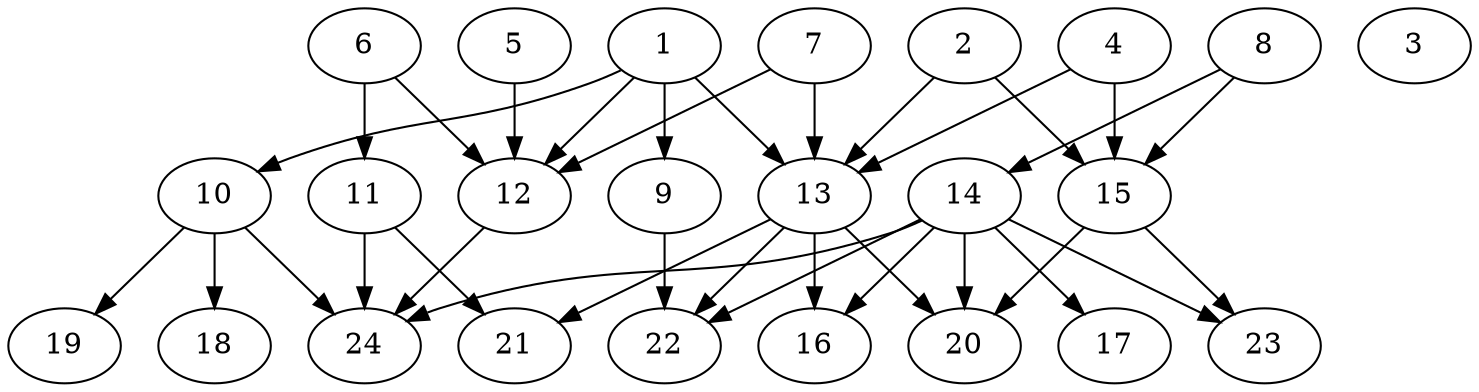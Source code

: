 // DAG (tier=2-normal, mode=compute, n=24, ccr=0.394, fat=0.699, density=0.474, regular=0.426, jump=0.103, mindata=524288, maxdata=8388608)
// DAG automatically generated by daggen at Sun Aug 24 16:33:33 2025
// /home/ermia/Project/Environments/daggen/bin/daggen --dot --ccr 0.394 --fat 0.699 --regular 0.426 --density 0.474 --jump 0.103 --mindata 524288 --maxdata 8388608 -n 24 
digraph G {
  1 [size="908979955494175616", alpha="0.05", expect_size="454489977747087808"]
  1 -> 9 [size ="328939499159552"]
  1 -> 10 [size ="328939499159552"]
  1 -> 12 [size ="328939499159552"]
  1 -> 13 [size ="328939499159552"]
  2 [size="104241326670389182464", alpha="0.14", expect_size="52120663335194591232"]
  2 -> 13 [size ="177194378723328"]
  2 -> 15 [size ="177194378723328"]
  3 [size="6125554261040071", alpha="0.20", expect_size="3062777130520035"]
  4 [size="117195506813591617536", alpha="0.16", expect_size="58597753406795808768"]
  4 -> 13 [size ="191586084323328"]
  4 -> 15 [size ="191586084323328"]
  5 [size="543028587353718", alpha="0.15", expect_size="271514293676859"]
  5 -> 12 [size ="21879377100800"]
  6 [size="40043247997502357504", alpha="0.02", expect_size="20021623998751178752"]
  6 -> 11 [size ="93635999694848"]
  6 -> 12 [size ="93635999694848"]
  7 [size="558795500909250816", alpha="0.15", expect_size="279397750454625408"]
  7 -> 12 [size ="206706172755968"]
  7 -> 13 [size ="206706172755968"]
  8 [size="49555743907587817472", alpha="0.03", expect_size="24777871953793908736"]
  8 -> 14 [size ="107932603645952"]
  8 -> 15 [size ="107932603645952"]
  9 [size="3696840486682624000", alpha="0.13", expect_size="1848420243341312000"]
  9 -> 22 [size ="19126865100800"]
  10 [size="69042309049456", alpha="0.10", expect_size="34521154524728"]
  10 -> 18 [size ="2860985090048"]
  10 -> 19 [size ="2860985090048"]
  10 -> 24 [size ="2860985090048"]
  11 [size="22338429227742240", alpha="0.08", expect_size="11169214613871120"]
  11 -> 21 [size ="403559958970368"]
  11 -> 24 [size ="403559958970368"]
  12 [size="24091379157082884", alpha="0.02", expect_size="12045689578541442"]
  12 -> 24 [size ="535395532013568"]
  13 [size="30886617781058752", alpha="0.07", expect_size="15443308890529376"]
  13 -> 16 [size ="522473242099712"]
  13 -> 20 [size ="522473242099712"]
  13 -> 21 [size ="522473242099712"]
  13 -> 22 [size ="522473242099712"]
  14 [size="477373189416270720", alpha="0.03", expect_size="238686594708135360"]
  14 -> 16 [size ="203966998642688"]
  14 -> 17 [size ="203966998642688"]
  14 -> 20 [size ="203966998642688"]
  14 -> 22 [size ="203966998642688"]
  14 -> 23 [size ="203966998642688"]
  14 -> 24 [size ="203966998642688"]
  15 [size="251715773552241147904", alpha="0.03", expect_size="125857886776120573952"]
  15 -> 20 [size ="318931151618048"]
  15 -> 23 [size ="318931151618048"]
  16 [size="4055568105881110", alpha="0.11", expect_size="2027784052940555"]
  17 [size="214525329055077312", alpha="0.08", expect_size="107262664527538656"]
  18 [size="21428540566239744", alpha="0.16", expect_size="10714270283119872"]
  19 [size="3407795175870240", alpha="0.08", expect_size="1703897587935120"]
  20 [size="1311695369893052416", alpha="0.01", expect_size="655847684946526208"]
  21 [size="93812046387214016", alpha="0.18", expect_size="46906023193607008"]
  22 [size="1557398047415798", alpha="0.18", expect_size="778699023707899"]
  23 [size="33720094247765624", alpha="0.08", expect_size="16860047123882812"]
  24 [size="3721718930344338", alpha="0.17", expect_size="1860859465172169"]
}